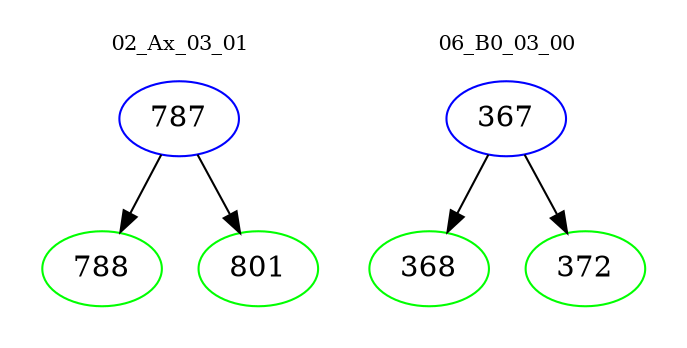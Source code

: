 digraph{
subgraph cluster_0 {
color = white
label = "02_Ax_03_01";
fontsize=10;
T0_787 [label="787", color="blue"]
T0_787 -> T0_788 [color="black"]
T0_788 [label="788", color="green"]
T0_787 -> T0_801 [color="black"]
T0_801 [label="801", color="green"]
}
subgraph cluster_1 {
color = white
label = "06_B0_03_00";
fontsize=10;
T1_367 [label="367", color="blue"]
T1_367 -> T1_368 [color="black"]
T1_368 [label="368", color="green"]
T1_367 -> T1_372 [color="black"]
T1_372 [label="372", color="green"]
}
}
